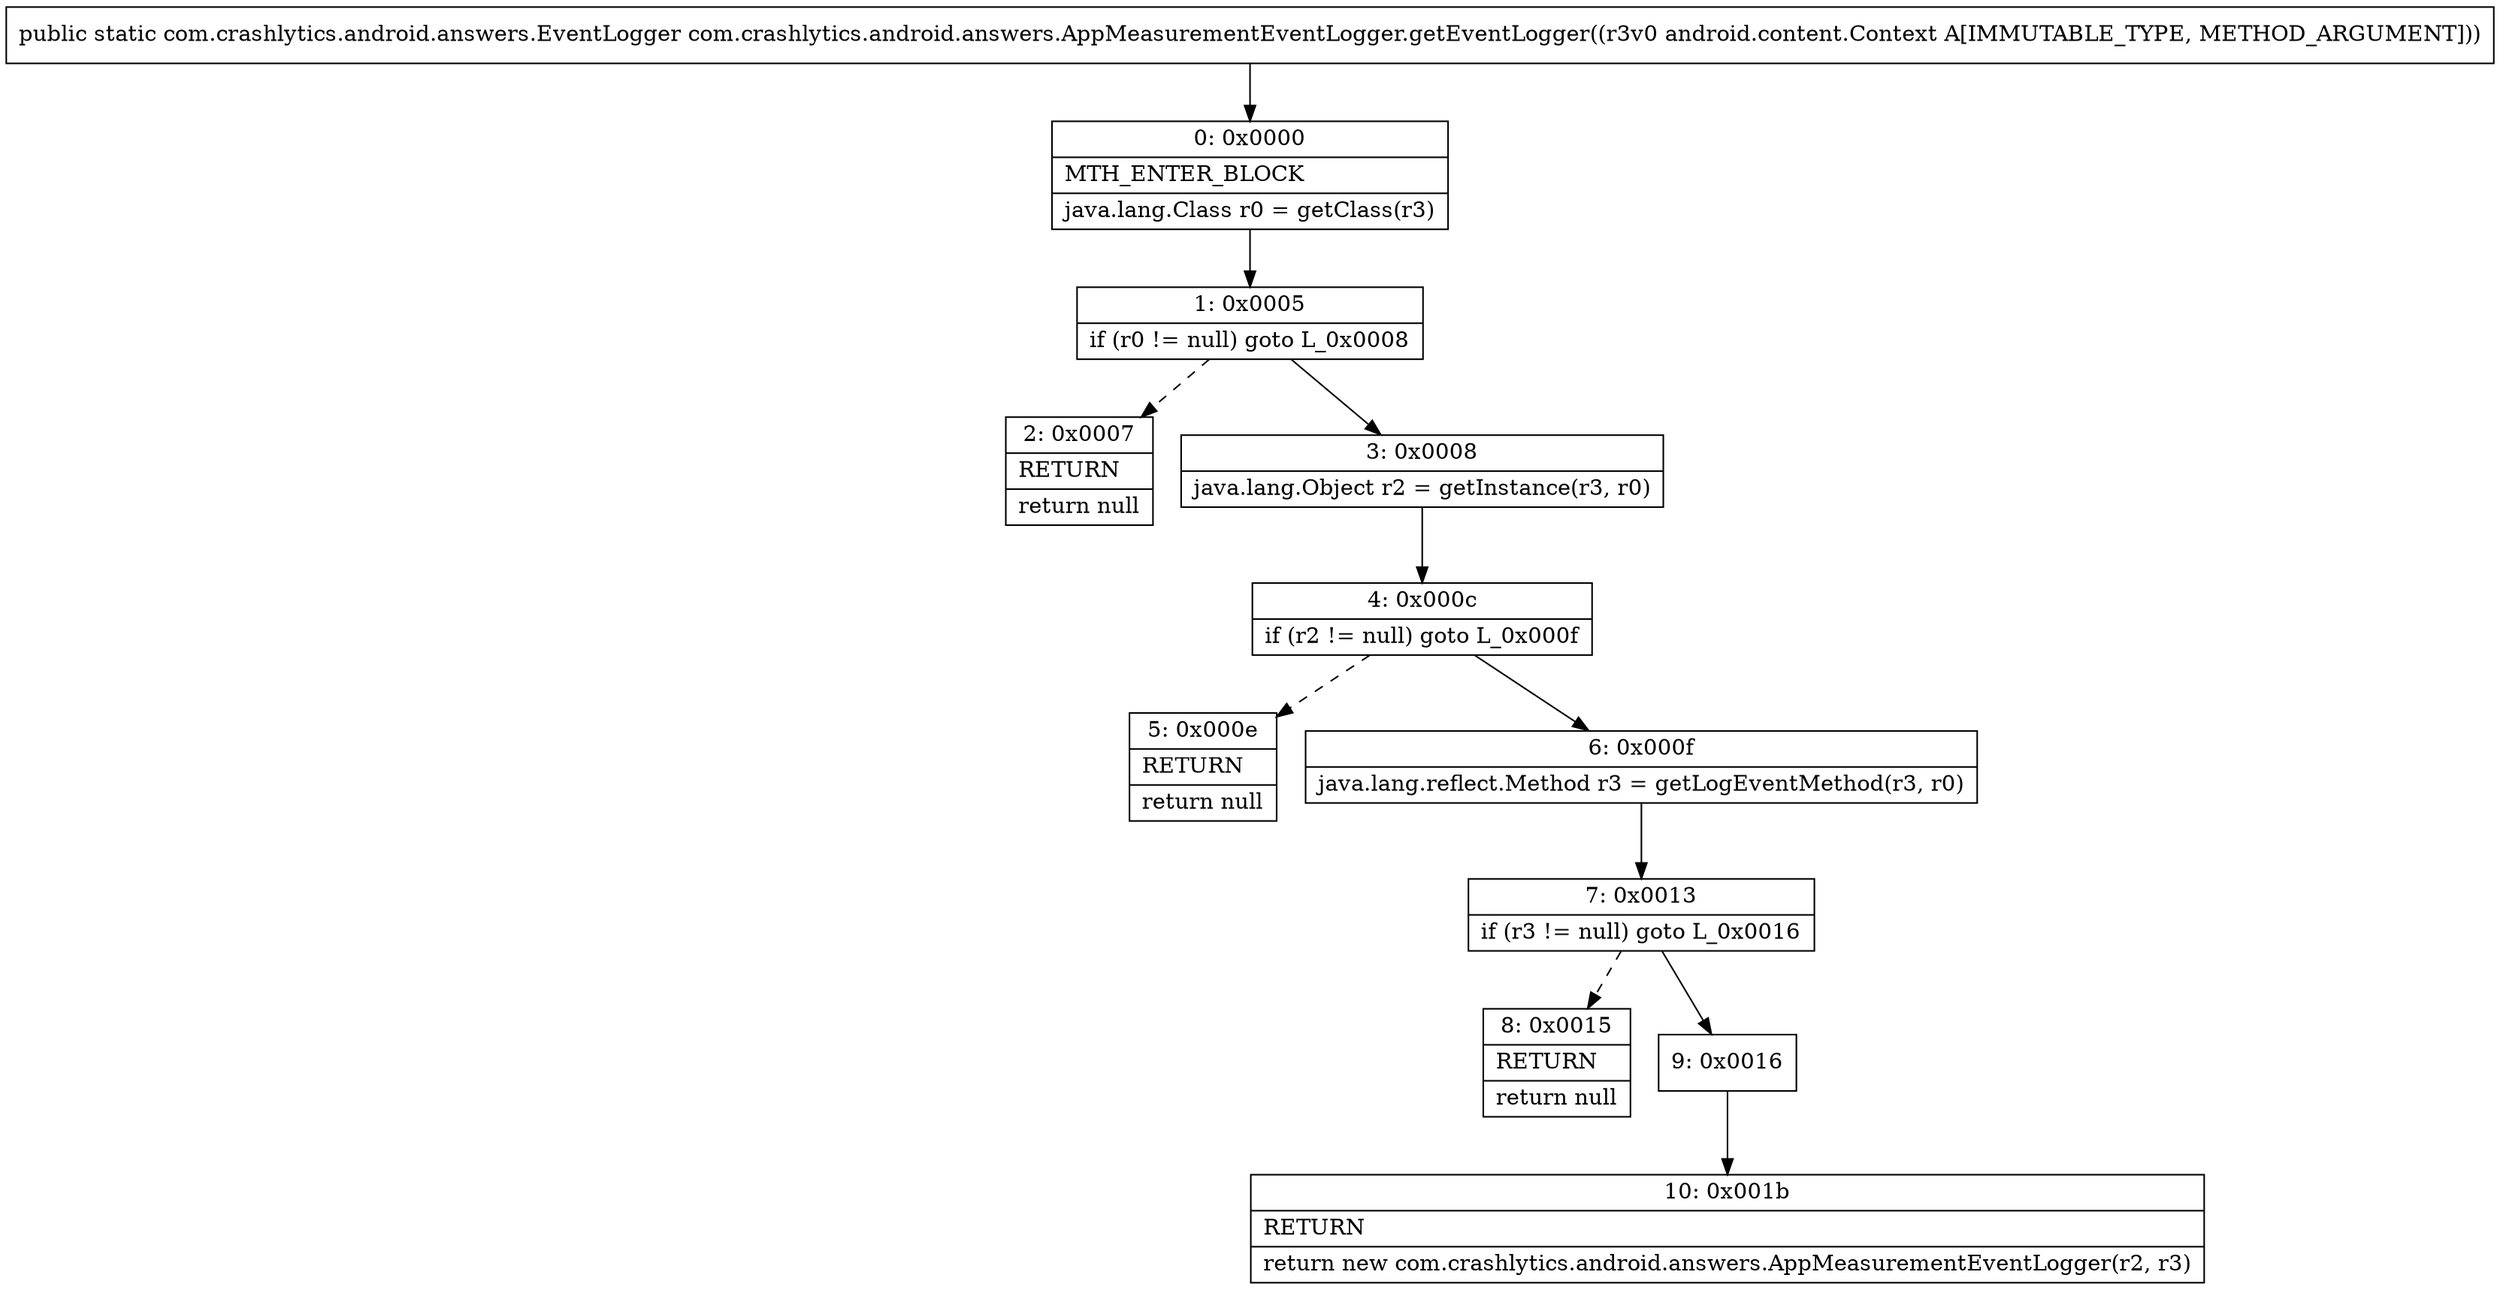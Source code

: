 digraph "CFG forcom.crashlytics.android.answers.AppMeasurementEventLogger.getEventLogger(Landroid\/content\/Context;)Lcom\/crashlytics\/android\/answers\/EventLogger;" {
Node_0 [shape=record,label="{0\:\ 0x0000|MTH_ENTER_BLOCK\l|java.lang.Class r0 = getClass(r3)\l}"];
Node_1 [shape=record,label="{1\:\ 0x0005|if (r0 != null) goto L_0x0008\l}"];
Node_2 [shape=record,label="{2\:\ 0x0007|RETURN\l|return null\l}"];
Node_3 [shape=record,label="{3\:\ 0x0008|java.lang.Object r2 = getInstance(r3, r0)\l}"];
Node_4 [shape=record,label="{4\:\ 0x000c|if (r2 != null) goto L_0x000f\l}"];
Node_5 [shape=record,label="{5\:\ 0x000e|RETURN\l|return null\l}"];
Node_6 [shape=record,label="{6\:\ 0x000f|java.lang.reflect.Method r3 = getLogEventMethod(r3, r0)\l}"];
Node_7 [shape=record,label="{7\:\ 0x0013|if (r3 != null) goto L_0x0016\l}"];
Node_8 [shape=record,label="{8\:\ 0x0015|RETURN\l|return null\l}"];
Node_9 [shape=record,label="{9\:\ 0x0016}"];
Node_10 [shape=record,label="{10\:\ 0x001b|RETURN\l|return new com.crashlytics.android.answers.AppMeasurementEventLogger(r2, r3)\l}"];
MethodNode[shape=record,label="{public static com.crashlytics.android.answers.EventLogger com.crashlytics.android.answers.AppMeasurementEventLogger.getEventLogger((r3v0 android.content.Context A[IMMUTABLE_TYPE, METHOD_ARGUMENT])) }"];
MethodNode -> Node_0;
Node_0 -> Node_1;
Node_1 -> Node_2[style=dashed];
Node_1 -> Node_3;
Node_3 -> Node_4;
Node_4 -> Node_5[style=dashed];
Node_4 -> Node_6;
Node_6 -> Node_7;
Node_7 -> Node_8[style=dashed];
Node_7 -> Node_9;
Node_9 -> Node_10;
}

